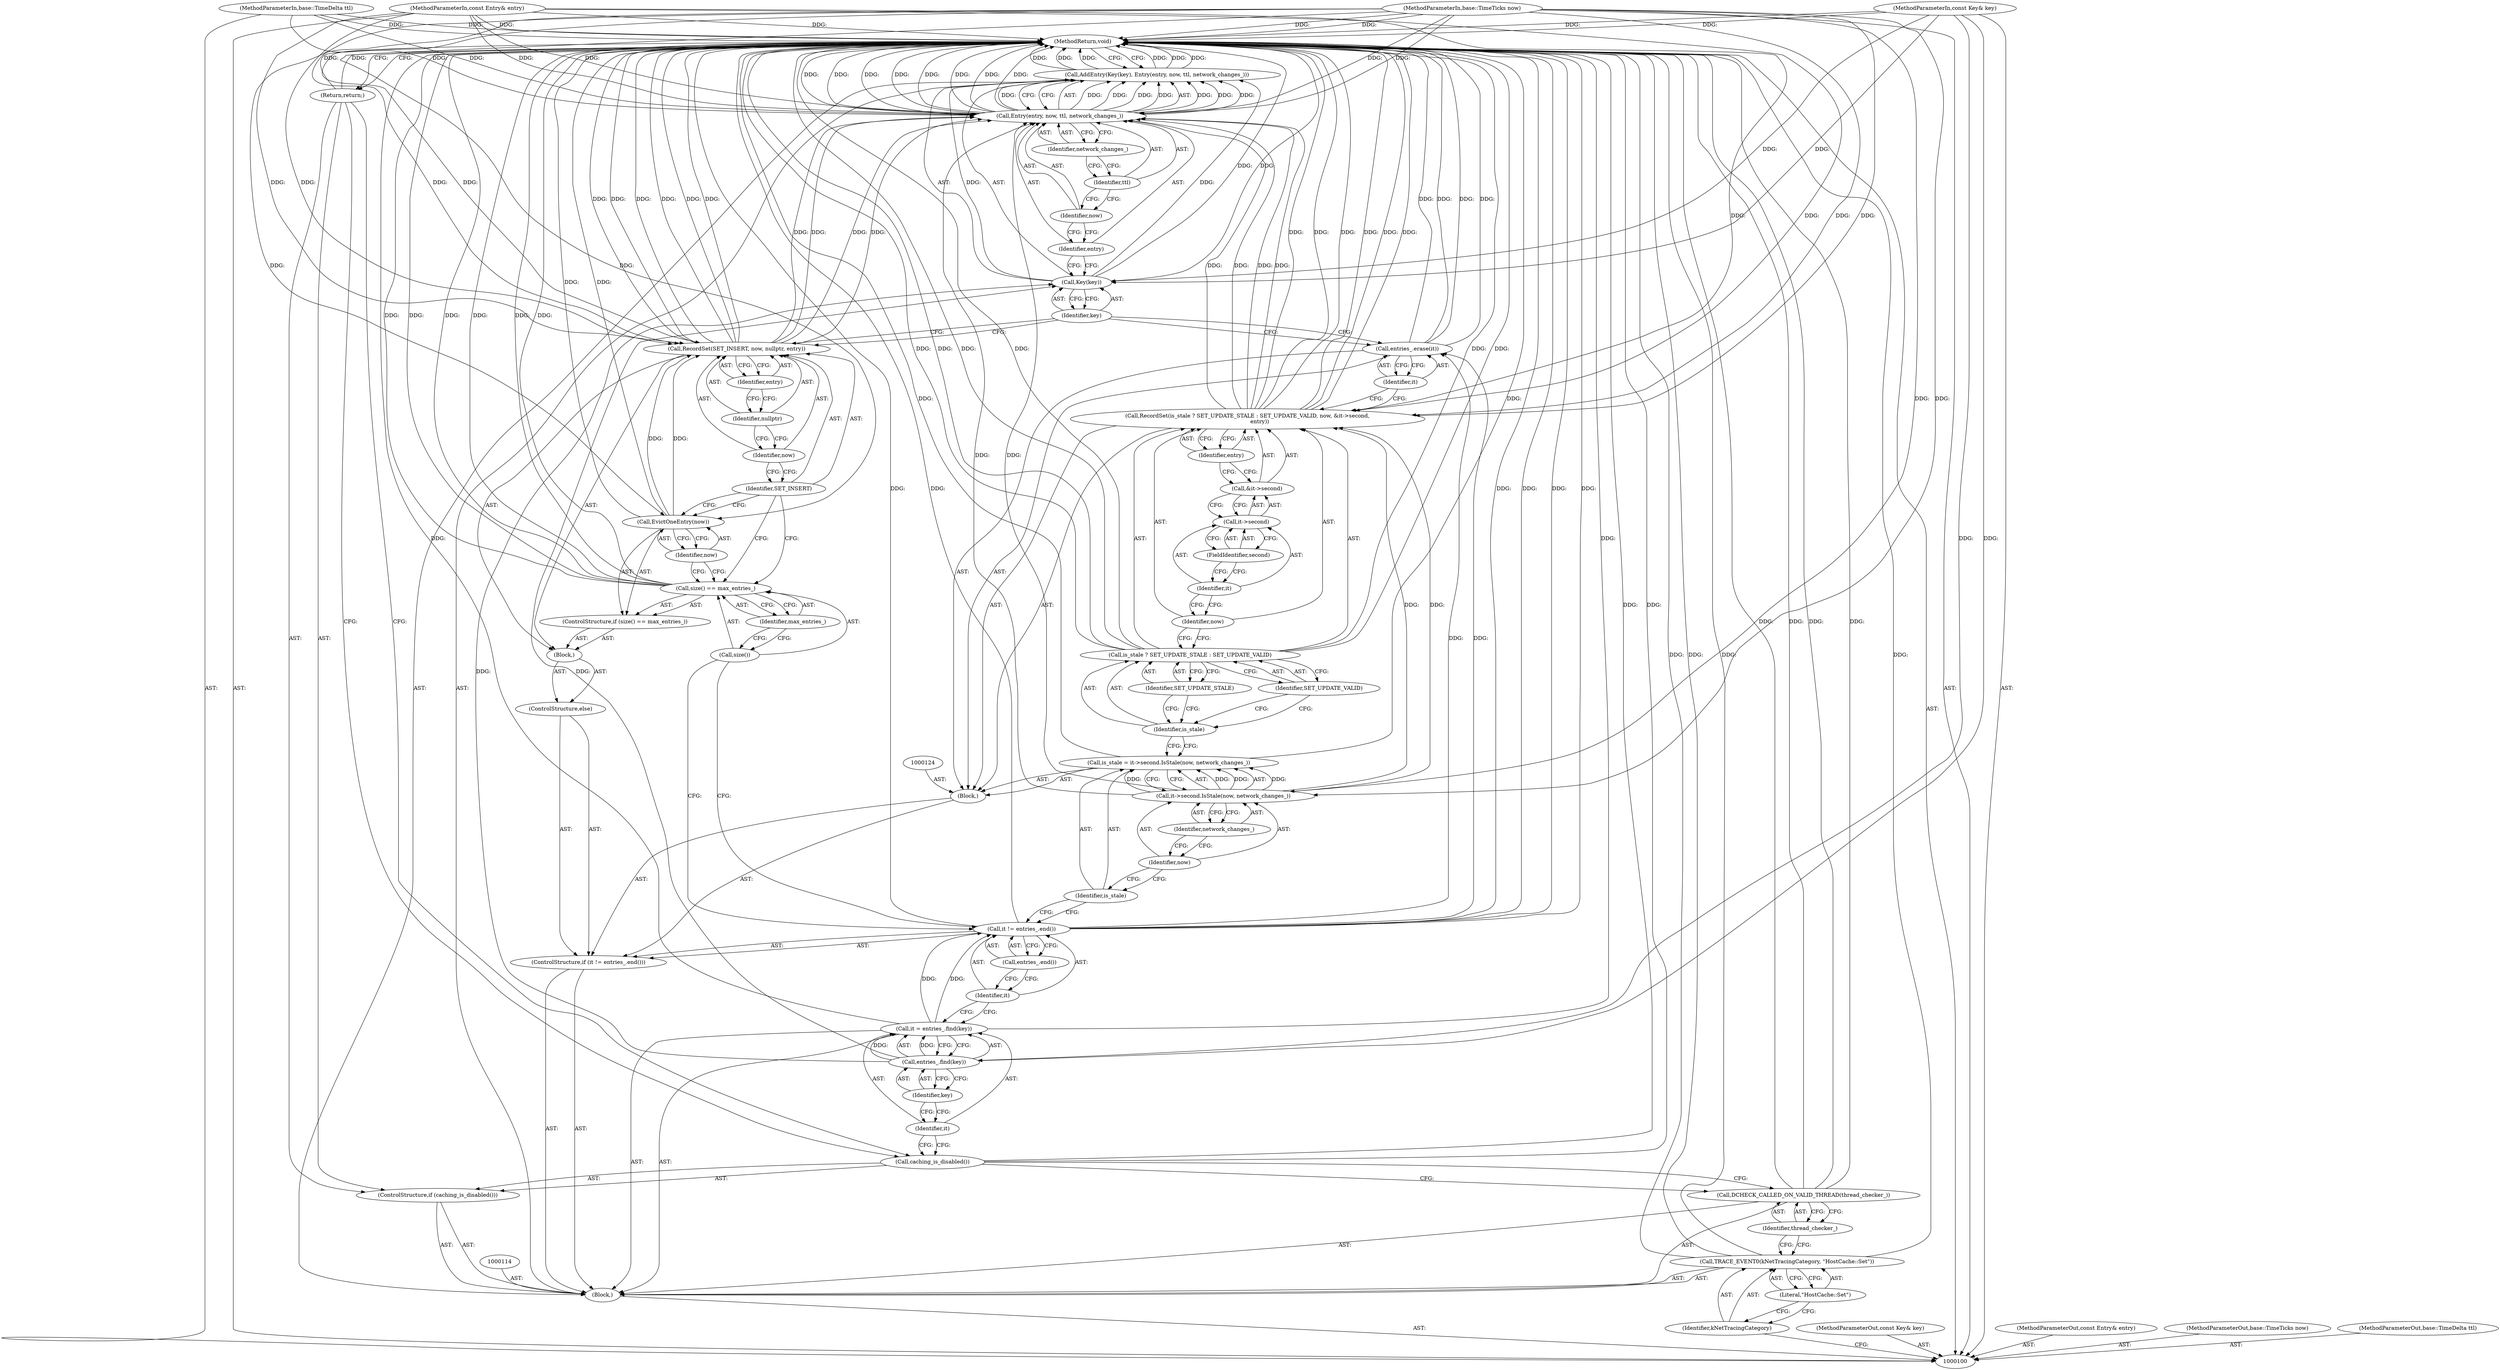 digraph "1_Chrome_7c28e7988fef9bb3e03027226bd199736d99abc3_2" {
"1000164" [label="(MethodReturn,void)"];
"1000101" [label="(MethodParameterIn,const Key& key)"];
"1000263" [label="(MethodParameterOut,const Key& key)"];
"1000117" [label="(Call,entries_.find(key))"];
"1000118" [label="(Identifier,key)"];
"1000115" [label="(Call,it = entries_.find(key))"];
"1000116" [label="(Identifier,it)"];
"1000122" [label="(Call,entries_.end())"];
"1000119" [label="(ControlStructure,if (it != entries_.end()))"];
"1000120" [label="(Call,it != entries_.end())"];
"1000121" [label="(Identifier,it)"];
"1000125" [label="(Call,is_stale = it->second.IsStale(now, network_changes_))"];
"1000126" [label="(Identifier,is_stale)"];
"1000127" [label="(Call,it->second.IsStale(now, network_changes_))"];
"1000128" [label="(Identifier,now)"];
"1000129" [label="(Identifier,network_changes_)"];
"1000123" [label="(Block,)"];
"1000131" [label="(Call,is_stale ? SET_UPDATE_STALE : SET_UPDATE_VALID)"];
"1000132" [label="(Identifier,is_stale)"];
"1000133" [label="(Identifier,SET_UPDATE_STALE)"];
"1000134" [label="(Identifier,SET_UPDATE_VALID)"];
"1000130" [label="(Call,RecordSet(is_stale ? SET_UPDATE_STALE : SET_UPDATE_VALID, now, &it->second,\n              entry))"];
"1000135" [label="(Identifier,now)"];
"1000136" [label="(Call,&it->second)"];
"1000137" [label="(Call,it->second)"];
"1000138" [label="(Identifier,it)"];
"1000139" [label="(FieldIdentifier,second)"];
"1000140" [label="(Identifier,entry)"];
"1000142" [label="(Identifier,it)"];
"1000141" [label="(Call,entries_.erase(it))"];
"1000144" [label="(Block,)"];
"1000143" [label="(ControlStructure,else)"];
"1000148" [label="(Identifier,max_entries_)"];
"1000145" [label="(ControlStructure,if (size() == max_entries_))"];
"1000146" [label="(Call,size() == max_entries_)"];
"1000147" [label="(Call,size())"];
"1000150" [label="(Identifier,now)"];
"1000149" [label="(Call,EvictOneEntry(now))"];
"1000152" [label="(Identifier,SET_INSERT)"];
"1000153" [label="(Identifier,now)"];
"1000154" [label="(Identifier,nullptr)"];
"1000151" [label="(Call,RecordSet(SET_INSERT, now, nullptr, entry))"];
"1000155" [label="(Identifier,entry)"];
"1000102" [label="(MethodParameterIn,const Entry& entry)"];
"1000264" [label="(MethodParameterOut,const Entry& entry)"];
"1000157" [label="(Call,Key(key))"];
"1000158" [label="(Identifier,key)"];
"1000159" [label="(Call,Entry(entry, now, ttl, network_changes_))"];
"1000160" [label="(Identifier,entry)"];
"1000156" [label="(Call,AddEntry(Key(key), Entry(entry, now, ttl, network_changes_)))"];
"1000161" [label="(Identifier,now)"];
"1000162" [label="(Identifier,ttl)"];
"1000163" [label="(Identifier,network_changes_)"];
"1000103" [label="(MethodParameterIn,base::TimeTicks now)"];
"1000265" [label="(MethodParameterOut,base::TimeTicks now)"];
"1000104" [label="(MethodParameterIn,base::TimeDelta ttl)"];
"1000266" [label="(MethodParameterOut,base::TimeDelta ttl)"];
"1000105" [label="(Block,)"];
"1000107" [label="(Identifier,kNetTracingCategory)"];
"1000106" [label="(Call,TRACE_EVENT0(kNetTracingCategory, \"HostCache::Set\"))"];
"1000108" [label="(Literal,\"HostCache::Set\")"];
"1000109" [label="(Call,DCHECK_CALLED_ON_VALID_THREAD(thread_checker_))"];
"1000110" [label="(Identifier,thread_checker_)"];
"1000111" [label="(ControlStructure,if (caching_is_disabled()))"];
"1000112" [label="(Call,caching_is_disabled())"];
"1000113" [label="(Return,return;)"];
"1000164" -> "1000100"  [label="AST: "];
"1000164" -> "1000113"  [label="CFG: "];
"1000164" -> "1000156"  [label="CFG: "];
"1000130" -> "1000164"  [label="DDG: "];
"1000130" -> "1000164"  [label="DDG: "];
"1000130" -> "1000164"  [label="DDG: "];
"1000141" -> "1000164"  [label="DDG: "];
"1000141" -> "1000164"  [label="DDG: "];
"1000156" -> "1000164"  [label="DDG: "];
"1000156" -> "1000164"  [label="DDG: "];
"1000156" -> "1000164"  [label="DDG: "];
"1000104" -> "1000164"  [label="DDG: "];
"1000159" -> "1000164"  [label="DDG: "];
"1000159" -> "1000164"  [label="DDG: "];
"1000159" -> "1000164"  [label="DDG: "];
"1000159" -> "1000164"  [label="DDG: "];
"1000151" -> "1000164"  [label="DDG: "];
"1000151" -> "1000164"  [label="DDG: "];
"1000151" -> "1000164"  [label="DDG: "];
"1000125" -> "1000164"  [label="DDG: "];
"1000115" -> "1000164"  [label="DDG: "];
"1000106" -> "1000164"  [label="DDG: "];
"1000106" -> "1000164"  [label="DDG: "];
"1000131" -> "1000164"  [label="DDG: "];
"1000131" -> "1000164"  [label="DDG: "];
"1000131" -> "1000164"  [label="DDG: "];
"1000157" -> "1000164"  [label="DDG: "];
"1000103" -> "1000164"  [label="DDG: "];
"1000120" -> "1000164"  [label="DDG: "];
"1000120" -> "1000164"  [label="DDG: "];
"1000120" -> "1000164"  [label="DDG: "];
"1000149" -> "1000164"  [label="DDG: "];
"1000146" -> "1000164"  [label="DDG: "];
"1000146" -> "1000164"  [label="DDG: "];
"1000146" -> "1000164"  [label="DDG: "];
"1000102" -> "1000164"  [label="DDG: "];
"1000112" -> "1000164"  [label="DDG: "];
"1000101" -> "1000164"  [label="DDG: "];
"1000109" -> "1000164"  [label="DDG: "];
"1000109" -> "1000164"  [label="DDG: "];
"1000113" -> "1000164"  [label="DDG: "];
"1000101" -> "1000100"  [label="AST: "];
"1000101" -> "1000164"  [label="DDG: "];
"1000101" -> "1000117"  [label="DDG: "];
"1000101" -> "1000157"  [label="DDG: "];
"1000263" -> "1000100"  [label="AST: "];
"1000117" -> "1000115"  [label="AST: "];
"1000117" -> "1000118"  [label="CFG: "];
"1000118" -> "1000117"  [label="AST: "];
"1000115" -> "1000117"  [label="CFG: "];
"1000117" -> "1000115"  [label="DDG: "];
"1000101" -> "1000117"  [label="DDG: "];
"1000117" -> "1000157"  [label="DDG: "];
"1000118" -> "1000117"  [label="AST: "];
"1000118" -> "1000116"  [label="CFG: "];
"1000117" -> "1000118"  [label="CFG: "];
"1000115" -> "1000105"  [label="AST: "];
"1000115" -> "1000117"  [label="CFG: "];
"1000116" -> "1000115"  [label="AST: "];
"1000117" -> "1000115"  [label="AST: "];
"1000121" -> "1000115"  [label="CFG: "];
"1000115" -> "1000164"  [label="DDG: "];
"1000117" -> "1000115"  [label="DDG: "];
"1000115" -> "1000120"  [label="DDG: "];
"1000116" -> "1000115"  [label="AST: "];
"1000116" -> "1000112"  [label="CFG: "];
"1000118" -> "1000116"  [label="CFG: "];
"1000122" -> "1000120"  [label="AST: "];
"1000122" -> "1000121"  [label="CFG: "];
"1000120" -> "1000122"  [label="CFG: "];
"1000119" -> "1000105"  [label="AST: "];
"1000120" -> "1000119"  [label="AST: "];
"1000123" -> "1000119"  [label="AST: "];
"1000143" -> "1000119"  [label="AST: "];
"1000120" -> "1000119"  [label="AST: "];
"1000120" -> "1000122"  [label="CFG: "];
"1000121" -> "1000120"  [label="AST: "];
"1000122" -> "1000120"  [label="AST: "];
"1000126" -> "1000120"  [label="CFG: "];
"1000147" -> "1000120"  [label="CFG: "];
"1000120" -> "1000164"  [label="DDG: "];
"1000120" -> "1000164"  [label="DDG: "];
"1000120" -> "1000164"  [label="DDG: "];
"1000115" -> "1000120"  [label="DDG: "];
"1000120" -> "1000141"  [label="DDG: "];
"1000121" -> "1000120"  [label="AST: "];
"1000121" -> "1000115"  [label="CFG: "];
"1000122" -> "1000121"  [label="CFG: "];
"1000125" -> "1000123"  [label="AST: "];
"1000125" -> "1000127"  [label="CFG: "];
"1000126" -> "1000125"  [label="AST: "];
"1000127" -> "1000125"  [label="AST: "];
"1000132" -> "1000125"  [label="CFG: "];
"1000125" -> "1000164"  [label="DDG: "];
"1000127" -> "1000125"  [label="DDG: "];
"1000127" -> "1000125"  [label="DDG: "];
"1000126" -> "1000125"  [label="AST: "];
"1000126" -> "1000120"  [label="CFG: "];
"1000128" -> "1000126"  [label="CFG: "];
"1000127" -> "1000125"  [label="AST: "];
"1000127" -> "1000129"  [label="CFG: "];
"1000128" -> "1000127"  [label="AST: "];
"1000129" -> "1000127"  [label="AST: "];
"1000125" -> "1000127"  [label="CFG: "];
"1000127" -> "1000125"  [label="DDG: "];
"1000127" -> "1000125"  [label="DDG: "];
"1000103" -> "1000127"  [label="DDG: "];
"1000127" -> "1000130"  [label="DDG: "];
"1000127" -> "1000159"  [label="DDG: "];
"1000128" -> "1000127"  [label="AST: "];
"1000128" -> "1000126"  [label="CFG: "];
"1000129" -> "1000128"  [label="CFG: "];
"1000129" -> "1000127"  [label="AST: "];
"1000129" -> "1000128"  [label="CFG: "];
"1000127" -> "1000129"  [label="CFG: "];
"1000123" -> "1000119"  [label="AST: "];
"1000124" -> "1000123"  [label="AST: "];
"1000125" -> "1000123"  [label="AST: "];
"1000130" -> "1000123"  [label="AST: "];
"1000141" -> "1000123"  [label="AST: "];
"1000131" -> "1000130"  [label="AST: "];
"1000131" -> "1000133"  [label="CFG: "];
"1000131" -> "1000134"  [label="CFG: "];
"1000132" -> "1000131"  [label="AST: "];
"1000133" -> "1000131"  [label="AST: "];
"1000134" -> "1000131"  [label="AST: "];
"1000135" -> "1000131"  [label="CFG: "];
"1000131" -> "1000164"  [label="DDG: "];
"1000131" -> "1000164"  [label="DDG: "];
"1000131" -> "1000164"  [label="DDG: "];
"1000132" -> "1000131"  [label="AST: "];
"1000132" -> "1000125"  [label="CFG: "];
"1000133" -> "1000132"  [label="CFG: "];
"1000134" -> "1000132"  [label="CFG: "];
"1000133" -> "1000131"  [label="AST: "];
"1000133" -> "1000132"  [label="CFG: "];
"1000131" -> "1000133"  [label="CFG: "];
"1000134" -> "1000131"  [label="AST: "];
"1000134" -> "1000132"  [label="CFG: "];
"1000131" -> "1000134"  [label="CFG: "];
"1000130" -> "1000123"  [label="AST: "];
"1000130" -> "1000140"  [label="CFG: "];
"1000131" -> "1000130"  [label="AST: "];
"1000135" -> "1000130"  [label="AST: "];
"1000136" -> "1000130"  [label="AST: "];
"1000140" -> "1000130"  [label="AST: "];
"1000142" -> "1000130"  [label="CFG: "];
"1000130" -> "1000164"  [label="DDG: "];
"1000130" -> "1000164"  [label="DDG: "];
"1000130" -> "1000164"  [label="DDG: "];
"1000127" -> "1000130"  [label="DDG: "];
"1000103" -> "1000130"  [label="DDG: "];
"1000102" -> "1000130"  [label="DDG: "];
"1000130" -> "1000159"  [label="DDG: "];
"1000130" -> "1000159"  [label="DDG: "];
"1000135" -> "1000130"  [label="AST: "];
"1000135" -> "1000131"  [label="CFG: "];
"1000138" -> "1000135"  [label="CFG: "];
"1000136" -> "1000130"  [label="AST: "];
"1000136" -> "1000137"  [label="CFG: "];
"1000137" -> "1000136"  [label="AST: "];
"1000140" -> "1000136"  [label="CFG: "];
"1000137" -> "1000136"  [label="AST: "];
"1000137" -> "1000139"  [label="CFG: "];
"1000138" -> "1000137"  [label="AST: "];
"1000139" -> "1000137"  [label="AST: "];
"1000136" -> "1000137"  [label="CFG: "];
"1000138" -> "1000137"  [label="AST: "];
"1000138" -> "1000135"  [label="CFG: "];
"1000139" -> "1000138"  [label="CFG: "];
"1000139" -> "1000137"  [label="AST: "];
"1000139" -> "1000138"  [label="CFG: "];
"1000137" -> "1000139"  [label="CFG: "];
"1000140" -> "1000130"  [label="AST: "];
"1000140" -> "1000136"  [label="CFG: "];
"1000130" -> "1000140"  [label="CFG: "];
"1000142" -> "1000141"  [label="AST: "];
"1000142" -> "1000130"  [label="CFG: "];
"1000141" -> "1000142"  [label="CFG: "];
"1000141" -> "1000123"  [label="AST: "];
"1000141" -> "1000142"  [label="CFG: "];
"1000142" -> "1000141"  [label="AST: "];
"1000158" -> "1000141"  [label="CFG: "];
"1000141" -> "1000164"  [label="DDG: "];
"1000141" -> "1000164"  [label="DDG: "];
"1000120" -> "1000141"  [label="DDG: "];
"1000144" -> "1000143"  [label="AST: "];
"1000145" -> "1000144"  [label="AST: "];
"1000151" -> "1000144"  [label="AST: "];
"1000143" -> "1000119"  [label="AST: "];
"1000144" -> "1000143"  [label="AST: "];
"1000148" -> "1000146"  [label="AST: "];
"1000148" -> "1000147"  [label="CFG: "];
"1000146" -> "1000148"  [label="CFG: "];
"1000145" -> "1000144"  [label="AST: "];
"1000146" -> "1000145"  [label="AST: "];
"1000149" -> "1000145"  [label="AST: "];
"1000146" -> "1000145"  [label="AST: "];
"1000146" -> "1000148"  [label="CFG: "];
"1000147" -> "1000146"  [label="AST: "];
"1000148" -> "1000146"  [label="AST: "];
"1000150" -> "1000146"  [label="CFG: "];
"1000152" -> "1000146"  [label="CFG: "];
"1000146" -> "1000164"  [label="DDG: "];
"1000146" -> "1000164"  [label="DDG: "];
"1000146" -> "1000164"  [label="DDG: "];
"1000147" -> "1000146"  [label="AST: "];
"1000147" -> "1000120"  [label="CFG: "];
"1000148" -> "1000147"  [label="CFG: "];
"1000150" -> "1000149"  [label="AST: "];
"1000150" -> "1000146"  [label="CFG: "];
"1000149" -> "1000150"  [label="CFG: "];
"1000149" -> "1000145"  [label="AST: "];
"1000149" -> "1000150"  [label="CFG: "];
"1000150" -> "1000149"  [label="AST: "];
"1000152" -> "1000149"  [label="CFG: "];
"1000149" -> "1000164"  [label="DDG: "];
"1000103" -> "1000149"  [label="DDG: "];
"1000149" -> "1000151"  [label="DDG: "];
"1000152" -> "1000151"  [label="AST: "];
"1000152" -> "1000149"  [label="CFG: "];
"1000152" -> "1000146"  [label="CFG: "];
"1000153" -> "1000152"  [label="CFG: "];
"1000153" -> "1000151"  [label="AST: "];
"1000153" -> "1000152"  [label="CFG: "];
"1000154" -> "1000153"  [label="CFG: "];
"1000154" -> "1000151"  [label="AST: "];
"1000154" -> "1000153"  [label="CFG: "];
"1000155" -> "1000154"  [label="CFG: "];
"1000151" -> "1000144"  [label="AST: "];
"1000151" -> "1000155"  [label="CFG: "];
"1000152" -> "1000151"  [label="AST: "];
"1000153" -> "1000151"  [label="AST: "];
"1000154" -> "1000151"  [label="AST: "];
"1000155" -> "1000151"  [label="AST: "];
"1000158" -> "1000151"  [label="CFG: "];
"1000151" -> "1000164"  [label="DDG: "];
"1000151" -> "1000164"  [label="DDG: "];
"1000151" -> "1000164"  [label="DDG: "];
"1000149" -> "1000151"  [label="DDG: "];
"1000103" -> "1000151"  [label="DDG: "];
"1000102" -> "1000151"  [label="DDG: "];
"1000151" -> "1000159"  [label="DDG: "];
"1000151" -> "1000159"  [label="DDG: "];
"1000155" -> "1000151"  [label="AST: "];
"1000155" -> "1000154"  [label="CFG: "];
"1000151" -> "1000155"  [label="CFG: "];
"1000102" -> "1000100"  [label="AST: "];
"1000102" -> "1000164"  [label="DDG: "];
"1000102" -> "1000130"  [label="DDG: "];
"1000102" -> "1000151"  [label="DDG: "];
"1000102" -> "1000159"  [label="DDG: "];
"1000264" -> "1000100"  [label="AST: "];
"1000157" -> "1000156"  [label="AST: "];
"1000157" -> "1000158"  [label="CFG: "];
"1000158" -> "1000157"  [label="AST: "];
"1000160" -> "1000157"  [label="CFG: "];
"1000157" -> "1000164"  [label="DDG: "];
"1000157" -> "1000156"  [label="DDG: "];
"1000117" -> "1000157"  [label="DDG: "];
"1000101" -> "1000157"  [label="DDG: "];
"1000158" -> "1000157"  [label="AST: "];
"1000158" -> "1000141"  [label="CFG: "];
"1000158" -> "1000151"  [label="CFG: "];
"1000157" -> "1000158"  [label="CFG: "];
"1000159" -> "1000156"  [label="AST: "];
"1000159" -> "1000163"  [label="CFG: "];
"1000160" -> "1000159"  [label="AST: "];
"1000161" -> "1000159"  [label="AST: "];
"1000162" -> "1000159"  [label="AST: "];
"1000163" -> "1000159"  [label="AST: "];
"1000156" -> "1000159"  [label="CFG: "];
"1000159" -> "1000164"  [label="DDG: "];
"1000159" -> "1000164"  [label="DDG: "];
"1000159" -> "1000164"  [label="DDG: "];
"1000159" -> "1000164"  [label="DDG: "];
"1000159" -> "1000156"  [label="DDG: "];
"1000159" -> "1000156"  [label="DDG: "];
"1000159" -> "1000156"  [label="DDG: "];
"1000159" -> "1000156"  [label="DDG: "];
"1000130" -> "1000159"  [label="DDG: "];
"1000130" -> "1000159"  [label="DDG: "];
"1000151" -> "1000159"  [label="DDG: "];
"1000151" -> "1000159"  [label="DDG: "];
"1000102" -> "1000159"  [label="DDG: "];
"1000103" -> "1000159"  [label="DDG: "];
"1000104" -> "1000159"  [label="DDG: "];
"1000127" -> "1000159"  [label="DDG: "];
"1000160" -> "1000159"  [label="AST: "];
"1000160" -> "1000157"  [label="CFG: "];
"1000161" -> "1000160"  [label="CFG: "];
"1000156" -> "1000105"  [label="AST: "];
"1000156" -> "1000159"  [label="CFG: "];
"1000157" -> "1000156"  [label="AST: "];
"1000159" -> "1000156"  [label="AST: "];
"1000164" -> "1000156"  [label="CFG: "];
"1000156" -> "1000164"  [label="DDG: "];
"1000156" -> "1000164"  [label="DDG: "];
"1000156" -> "1000164"  [label="DDG: "];
"1000157" -> "1000156"  [label="DDG: "];
"1000159" -> "1000156"  [label="DDG: "];
"1000159" -> "1000156"  [label="DDG: "];
"1000159" -> "1000156"  [label="DDG: "];
"1000159" -> "1000156"  [label="DDG: "];
"1000161" -> "1000159"  [label="AST: "];
"1000161" -> "1000160"  [label="CFG: "];
"1000162" -> "1000161"  [label="CFG: "];
"1000162" -> "1000159"  [label="AST: "];
"1000162" -> "1000161"  [label="CFG: "];
"1000163" -> "1000162"  [label="CFG: "];
"1000163" -> "1000159"  [label="AST: "];
"1000163" -> "1000162"  [label="CFG: "];
"1000159" -> "1000163"  [label="CFG: "];
"1000103" -> "1000100"  [label="AST: "];
"1000103" -> "1000164"  [label="DDG: "];
"1000103" -> "1000127"  [label="DDG: "];
"1000103" -> "1000130"  [label="DDG: "];
"1000103" -> "1000149"  [label="DDG: "];
"1000103" -> "1000151"  [label="DDG: "];
"1000103" -> "1000159"  [label="DDG: "];
"1000265" -> "1000100"  [label="AST: "];
"1000104" -> "1000100"  [label="AST: "];
"1000104" -> "1000164"  [label="DDG: "];
"1000104" -> "1000159"  [label="DDG: "];
"1000266" -> "1000100"  [label="AST: "];
"1000105" -> "1000100"  [label="AST: "];
"1000106" -> "1000105"  [label="AST: "];
"1000109" -> "1000105"  [label="AST: "];
"1000111" -> "1000105"  [label="AST: "];
"1000114" -> "1000105"  [label="AST: "];
"1000115" -> "1000105"  [label="AST: "];
"1000119" -> "1000105"  [label="AST: "];
"1000156" -> "1000105"  [label="AST: "];
"1000107" -> "1000106"  [label="AST: "];
"1000107" -> "1000100"  [label="CFG: "];
"1000108" -> "1000107"  [label="CFG: "];
"1000106" -> "1000105"  [label="AST: "];
"1000106" -> "1000108"  [label="CFG: "];
"1000107" -> "1000106"  [label="AST: "];
"1000108" -> "1000106"  [label="AST: "];
"1000110" -> "1000106"  [label="CFG: "];
"1000106" -> "1000164"  [label="DDG: "];
"1000106" -> "1000164"  [label="DDG: "];
"1000108" -> "1000106"  [label="AST: "];
"1000108" -> "1000107"  [label="CFG: "];
"1000106" -> "1000108"  [label="CFG: "];
"1000109" -> "1000105"  [label="AST: "];
"1000109" -> "1000110"  [label="CFG: "];
"1000110" -> "1000109"  [label="AST: "];
"1000112" -> "1000109"  [label="CFG: "];
"1000109" -> "1000164"  [label="DDG: "];
"1000109" -> "1000164"  [label="DDG: "];
"1000110" -> "1000109"  [label="AST: "];
"1000110" -> "1000106"  [label="CFG: "];
"1000109" -> "1000110"  [label="CFG: "];
"1000111" -> "1000105"  [label="AST: "];
"1000112" -> "1000111"  [label="AST: "];
"1000113" -> "1000111"  [label="AST: "];
"1000112" -> "1000111"  [label="AST: "];
"1000112" -> "1000109"  [label="CFG: "];
"1000113" -> "1000112"  [label="CFG: "];
"1000116" -> "1000112"  [label="CFG: "];
"1000112" -> "1000164"  [label="DDG: "];
"1000113" -> "1000111"  [label="AST: "];
"1000113" -> "1000112"  [label="CFG: "];
"1000164" -> "1000113"  [label="CFG: "];
"1000113" -> "1000164"  [label="DDG: "];
}
